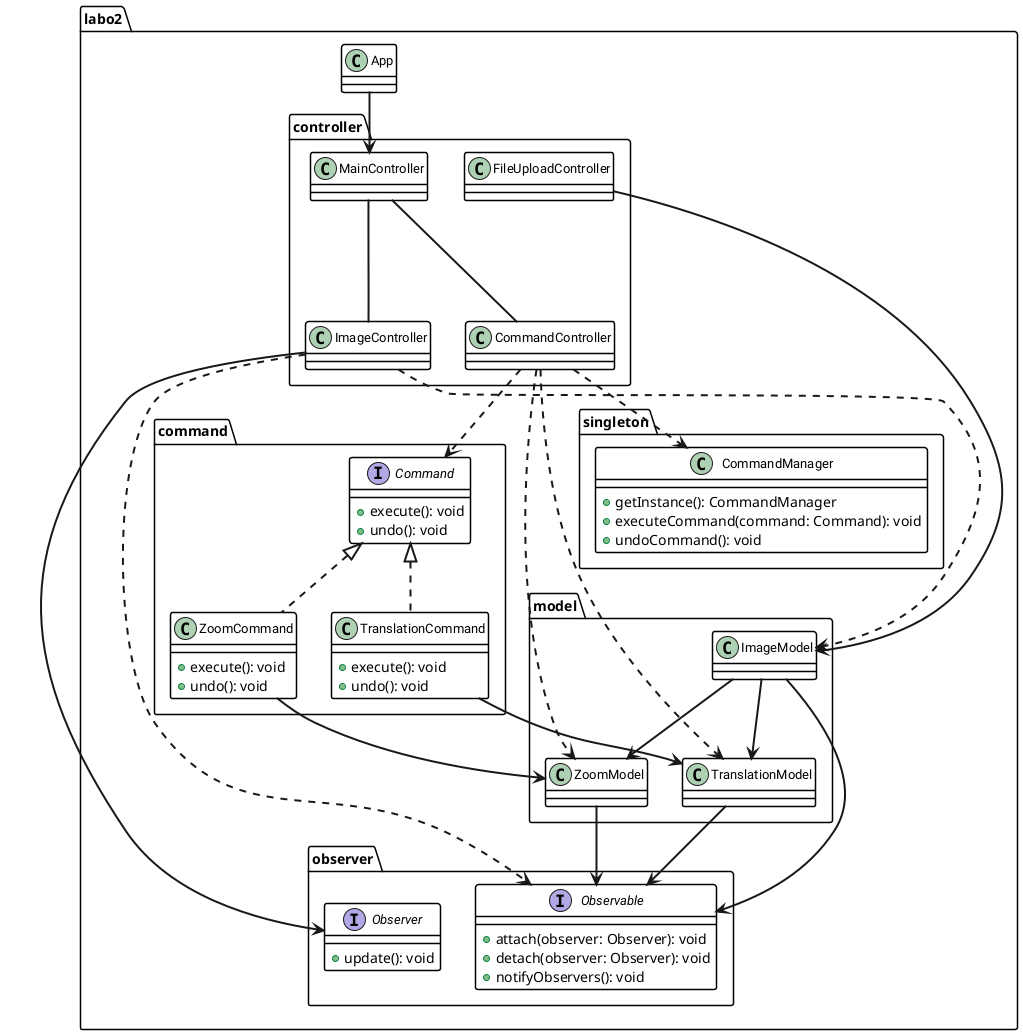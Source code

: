 @startuml DCL
skinparam class {
    BackgroundColor White
    BorderColor Black
    BorderThickness 1.5
    FontName Roboto
    FontSize 13
    ArrowThickness 2
}

package "labo2" {
    class App
}

package "labo2.command" {
    interface Command {
        +execute(): void
        +undo(): void
    }
    class TranslationCommand {
        +execute(): void
        +undo(): void
    }
    class ZoomCommand {
        +execute(): void
        +undo(): void
    }

    Command <|.. TranslationCommand
    Command <|.. ZoomCommand
}

package "labo2.controller" {
    class ImageController
    class FileUploadController
    class MainController
    class CommandController
}

package "labo2.model" {
    class ImageModel
    class TranslationModel
    class ZoomModel
}

package "labo2.observer" {
    interface Observable {
        +attach(observer: Observer): void
        +detach(observer: Observer): void
        +notifyObservers(): void
    }
    interface Observer {
        +update(): void
    }
}

package "labo2.singleton" {
    class CommandManager {
        +getInstance(): CommandManager
        +executeCommand(command: Command): void
        +undoCommand(): void
    }
}

App --> MainController

MainController --- ImageController
MainController --- CommandController
CommandController ..> Command
CommandController ..> CommandManager
CommandController ..> TranslationModel
CommandController ..> ZoomModel
ImageController ..> ImageModel
ImageController ..> Observable
ImageController --> Observer
FileUploadController --> ImageModel

ImageModel --> Observable
ImageModel --> TranslationModel
ImageModel --> ZoomModel

TranslationModel --> Observable
ZoomModel --> Observable

TranslationCommand --> TranslationModel
ZoomCommand --> ZoomModel
@enduml